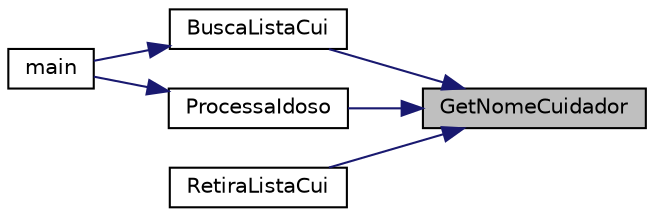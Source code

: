 digraph "GetNomeCuidador"
{
 // LATEX_PDF_SIZE
  edge [fontname="Helvetica",fontsize="10",labelfontname="Helvetica",labelfontsize="10"];
  node [fontname="Helvetica",fontsize="10",shape=record];
  rankdir="RL";
  Node1 [label="GetNomeCuidador",height=0.2,width=0.4,color="black", fillcolor="grey75", style="filled", fontcolor="black",tooltip="Retorna o Nome do objeto Cuidador."];
  Node1 -> Node2 [dir="back",color="midnightblue",fontsize="10",style="solid"];
  Node2 [label="BuscaListaCui",height=0.2,width=0.4,color="black", fillcolor="white", style="filled",URL="$lista_cuidador_8h.html#a61dc6d98fd31091c9282d2cc26eb8ba3",tooltip="Busca na lista o cuidador que possui o nome informado e faz o retorno do mesmo, retornando nulo caso ..."];
  Node2 -> Node3 [dir="back",color="midnightblue",fontsize="10",style="solid"];
  Node3 [label="main",height=0.2,width=0.4,color="black", fillcolor="white", style="filled",URL="$cliente_8c.html#a0ddf1224851353fc92bfbff6f499fa97",tooltip=" "];
  Node1 -> Node4 [dir="back",color="midnightblue",fontsize="10",style="solid"];
  Node4 [label="ProcessaIdoso",height=0.2,width=0.4,color="black", fillcolor="white", style="filled",URL="$idoso_8h.html#a88452684585a131cdad194e145456e67",tooltip="Dadas as informacoes atualizadas do idoso, essa funcao eh responsavel por processar as informacoes ob..."];
  Node4 -> Node3 [dir="back",color="midnightblue",fontsize="10",style="solid"];
  Node1 -> Node5 [dir="back",color="midnightblue",fontsize="10",style="solid"];
  Node5 [label="RetiraListaCui",height=0.2,width=0.4,color="black", fillcolor="white", style="filled",URL="$lista_cuidador_8h.html#a905bee6c8eaa9c06af483d76dbbb01df",tooltip="Retira da lista o cuidador que possui o nome informado, caso nao tenha um cuidador com mesmo nome,..."];
}
